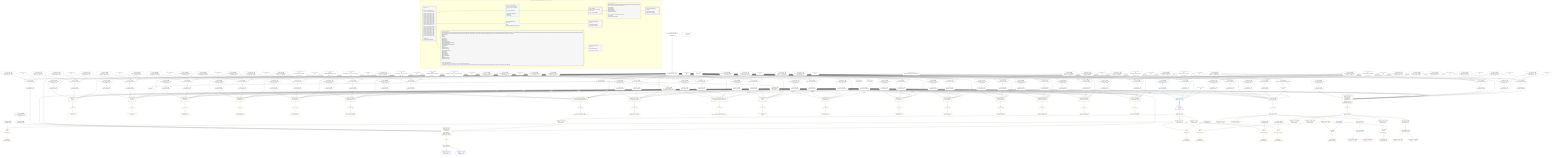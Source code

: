 %%{init: {'themeVariables': { 'fontSize': '12px'}}}%%
graph TD
    classDef path fill:#eee,stroke:#000,color:#000
    classDef plan fill:#fff,stroke-width:1px,color:#000
    classDef itemplan fill:#fff,stroke-width:2px,color:#000
    classDef unbatchedplan fill:#dff,stroke-width:1px,color:#000
    classDef sideeffectplan fill:#fcc,stroke-width:2px,color:#000
    classDef bucket fill:#f6f6f6,color:#000,stroke-width:2px,text-align:left


    %% plan dependencies
    PgSelect63[["PgSelect[63∈0] ➊<br />ᐸsingle_table_itemsᐳ"]]:::plan
    Object12{{"Object[12∈0] ➊<br />ᐸ{pgSettings,withPgClient}ᐳ"}}:::plan
    Access61{{"Access[61∈0] ➊<br />ᐸ60.1ᐳ"}}:::plan
    Lambda220{{"Lambda[220∈0] ➊<br />ᐸcalculateLimitAndOffsetSQLᐳ"}}:::plan
    Lambda253{{"Lambda[253∈0] ➊<br />ᐸcalculateOrderBySQLᐳ"}}:::plan
    Lambda258{{"Lambda[258∈0] ➊<br />ᐸcalculateOrderBySQLᐳ"}}:::plan
    Lambda217{{"Lambda[217∈0] ➊<br />ᐸcalculateShouldReverseOrderᐳ"}}:::plan
    Lambda269{{"Lambda[269∈0] ➊<br />ᐸcalculateOrderBySQLᐳ"}}:::plan
    Lambda274{{"Lambda[274∈0] ➊<br />ᐸcalculateOrderBySQLᐳ"}}:::plan
    Object12 -->|rejectNull| PgSelect63
    Access61 & Lambda220 & Lambda253 & Lambda258 & Lambda217 & Lambda220 & Lambda269 & Lambda274 --> PgSelect63
    Object224{{"Object[224∈0] ➊<br />ᐸ{reverse,orders,alias,codec}ᐳ"}}:::plan
    Constant221{{"Constant[221∈0] ➊<br />ᐸ[]ᐳ"}}:::plan
    Constant222{{"Constant[222∈0] ➊<br />ᐸ{ s: Symbol(single_table_items), n: 'single_table_items', [Sᐳ"}}:::plan
    Constant223{{"Constant[223∈0] ➊<br />ᐸ{ name: 'singleTableItems', sqlType: { t: '”polymorphic”.”siᐳ"}}:::plan
    Lambda217 & Constant221 & Constant222 & Constant223 --> Object224
    Object252{{"Object[252∈0] ➊<br />ᐸ{reverse,orders,alias,codec}ᐳ"}}:::plan
    Constant249{{"Constant[249∈0] ➊<br />ᐸ[]ᐳ"}}:::plan
    Constant250{{"Constant[250∈0] ➊<br />ᐸ{ s: Symbol(single_table_items), n: 'single_table_items', [Sᐳ"}}:::plan
    Lambda217 & Constant249 & Constant250 & Constant223 --> Object252
    Object268{{"Object[268∈0] ➊<br />ᐸ{reverse,orders,alias,codec}ᐳ"}}:::plan
    Constant265{{"Constant[265∈0] ➊<br />ᐸ[]ᐳ"}}:::plan
    Constant266{{"Constant[266∈0] ➊<br />ᐸ{ s: Symbol(single_table_items), n: 'single_table_items', [Sᐳ"}}:::plan
    Lambda217 & Constant265 & Constant266 & Constant223 --> Object268
    Object282{{"Object[282∈0] ➊<br />ᐸ{reverse,orders,alias,codec}ᐳ"}}:::plan
    Constant279{{"Constant[279∈0] ➊<br />ᐸ[]ᐳ"}}:::plan
    Constant280{{"Constant[280∈0] ➊<br />ᐸ{ s: Symbol(single_table_items), n: 'single_table_items', [Sᐳ"}}:::plan
    Lambda217 & Constant279 & Constant280 & Constant223 --> Object282
    Object298{{"Object[298∈0] ➊<br />ᐸ{reverse,orders,alias,codec}ᐳ"}}:::plan
    Constant295{{"Constant[295∈0] ➊<br />ᐸ[]ᐳ"}}:::plan
    Constant296{{"Constant[296∈0] ➊<br />ᐸ{ s: Symbol(single_table_items), n: 'single_table_items', [Sᐳ"}}:::plan
    Lambda217 & Constant295 & Constant296 & Constant223 --> Object298
    Object312{{"Object[312∈0] ➊<br />ᐸ{reverse,orders,alias,codec}ᐳ"}}:::plan
    Constant309{{"Constant[309∈0] ➊<br />ᐸ[]ᐳ"}}:::plan
    Constant310{{"Constant[310∈0] ➊<br />ᐸ{ s: Symbol(people), n: 'people', [Symbol(pg-sql2-type-1)]: ᐳ"}}:::plan
    Constant311{{"Constant[311∈0] ➊<br />ᐸ{ name: 'people', sqlType: { t: '”polymorphic”.”people”', [Sᐳ"}}:::plan
    Lambda217 & Constant309 & Constant310 & Constant311 --> Object312
    Object326{{"Object[326∈0] ➊<br />ᐸ{reverse,orders,alias,codec}ᐳ"}}:::plan
    Constant323{{"Constant[323∈0] ➊<br />ᐸ[]ᐳ"}}:::plan
    Constant324{{"Constant[324∈0] ➊<br />ᐸ{ s: Symbol(log_entries), n: 'log_entries', [Symbol(pg-sql2-ᐳ"}}:::plan
    Constant325{{"Constant[325∈0] ➊<br />ᐸ{ name: 'logEntries', sqlType: { t: '”polymorphic”.”log_entrᐳ"}}:::plan
    Lambda217 & Constant323 & Constant324 & Constant325 --> Object326
    Object340{{"Object[340∈0] ➊<br />ᐸ{reverse,orders,alias,codec}ᐳ"}}:::plan
    Constant337{{"Constant[337∈0] ➊<br />ᐸ[]ᐳ"}}:::plan
    Constant338{{"Constant[338∈0] ➊<br />ᐸ{ s: Symbol(organizations), n: 'organizations', [Symbol(pg-sᐳ"}}:::plan
    Constant339{{"Constant[339∈0] ➊<br />ᐸ{ name: 'organizations', sqlType: { t: '”polymorphic”.”organᐳ"}}:::plan
    Lambda217 & Constant337 & Constant338 & Constant339 --> Object340
    Object354{{"Object[354∈0] ➊<br />ᐸ{reverse,orders,alias,codec}ᐳ"}}:::plan
    Constant351{{"Constant[351∈0] ➊<br />ᐸ[]ᐳ"}}:::plan
    Constant352{{"Constant[352∈0] ➊<br />ᐸ{ s: Symbol(aws_applications), n: 'aws_applications', [Symboᐳ"}}:::plan
    Constant353{{"Constant[353∈0] ➊<br />ᐸ{ name: 'awsApplications', sqlType: { t: '”polymorphic”.”awsᐳ"}}:::plan
    Lambda217 & Constant351 & Constant352 & Constant353 --> Object354
    Object368{{"Object[368∈0] ➊<br />ᐸ{reverse,orders,alias,codec}ᐳ"}}:::plan
    Constant365{{"Constant[365∈0] ➊<br />ᐸ[]ᐳ"}}:::plan
    Constant366{{"Constant[366∈0] ➊<br />ᐸ{ s: Symbol(gcp_applications), n: 'gcp_applications', [Symboᐳ"}}:::plan
    Constant367{{"Constant[367∈0] ➊<br />ᐸ{ name: 'gcpApplications', sqlType: { t: '”polymorphic”.”gcpᐳ"}}:::plan
    Lambda217 & Constant365 & Constant366 & Constant367 --> Object368
    Object382{{"Object[382∈0] ➊<br />ᐸ{reverse,orders,alias,codec}ᐳ"}}:::plan
    Constant379{{"Constant[379∈0] ➊<br />ᐸ[]ᐳ"}}:::plan
    Constant380{{"Constant[380∈0] ➊<br />ᐸ{ s: Symbol(relational_item_relations), n: 'relational_item_ᐳ"}}:::plan
    Constant381{{"Constant[381∈0] ➊<br />ᐸ{ name: 'relationalItemRelations', sqlType: { t: '”polymorphᐳ"}}:::plan
    Lambda217 & Constant379 & Constant380 & Constant381 --> Object382
    Object396{{"Object[396∈0] ➊<br />ᐸ{reverse,orders,alias,codec}ᐳ"}}:::plan
    Constant393{{"Constant[393∈0] ➊<br />ᐸ[]ᐳ"}}:::plan
    Constant394{{"Constant[394∈0] ➊<br />ᐸ{ s: Symbol(relational_item_relation_composite_pks), n: 'relᐳ"}}:::plan
    Constant395{{"Constant[395∈0] ➊<br />ᐸ{ name: 'relationalItemRelationCompositePks', sqlType: { t: ᐳ"}}:::plan
    Lambda217 & Constant393 & Constant394 & Constant395 --> Object396
    Object410{{"Object[410∈0] ➊<br />ᐸ{reverse,orders,alias,codec}ᐳ"}}:::plan
    Constant407{{"Constant[407∈0] ➊<br />ᐸ[]ᐳ"}}:::plan
    Constant408{{"Constant[408∈0] ➊<br />ᐸ{ s: Symbol(single_table_item_relations), n: 'single_table_iᐳ"}}:::plan
    Constant409{{"Constant[409∈0] ➊<br />ᐸ{ name: 'singleTableItemRelations', sqlType: { t: '”polymorpᐳ"}}:::plan
    Lambda217 & Constant407 & Constant408 & Constant409 --> Object410
    Object424{{"Object[424∈0] ➊<br />ᐸ{reverse,orders,alias,codec}ᐳ"}}:::plan
    Constant421{{"Constant[421∈0] ➊<br />ᐸ[]ᐳ"}}:::plan
    Constant422{{"Constant[422∈0] ➊<br />ᐸ{ s: Symbol(single_table_item_relation_composite_pks), n: 'sᐳ"}}:::plan
    Constant423{{"Constant[423∈0] ➊<br />ᐸ{ name: 'singleTableItemRelationCompositePks', sqlType: { t:ᐳ"}}:::plan
    Lambda217 & Constant421 & Constant422 & Constant423 --> Object424
    Object438{{"Object[438∈0] ➊<br />ᐸ{reverse,orders,alias,codec}ᐳ"}}:::plan
    Constant435{{"Constant[435∈0] ➊<br />ᐸ[]ᐳ"}}:::plan
    Constant436{{"Constant[436∈0] ➊<br />ᐸ{ s: Symbol(priorities), n: 'priorities', [Symbol(pg-sql2-tyᐳ"}}:::plan
    Constant437{{"Constant[437∈0] ➊<br />ᐸ{ name: 'priorities', sqlType: { t: '”polymorphic”.”prioritiᐳ"}}:::plan
    Lambda217 & Constant435 & Constant436 & Constant437 --> Object438
    Object452{{"Object[452∈0] ➊<br />ᐸ{reverse,orders,alias,codec}ᐳ"}}:::plan
    Constant449{{"Constant[449∈0] ➊<br />ᐸ[]ᐳ"}}:::plan
    Constant450{{"Constant[450∈0] ➊<br />ᐸ{ s: Symbol(relational_topics), n: 'relational_topics', [Symᐳ"}}:::plan
    Constant451{{"Constant[451∈0] ➊<br />ᐸ{ name: 'relationalTopics', sqlType: { t: '”polymorphic”.”reᐳ"}}:::plan
    Lambda217 & Constant449 & Constant450 & Constant451 --> Object452
    Object466{{"Object[466∈0] ➊<br />ᐸ{reverse,orders,alias,codec}ᐳ"}}:::plan
    Constant463{{"Constant[463∈0] ➊<br />ᐸ[]ᐳ"}}:::plan
    Constant464{{"Constant[464∈0] ➊<br />ᐸ{ s: Symbol(relational_posts), n: 'relational_posts', [Symboᐳ"}}:::plan
    Constant465{{"Constant[465∈0] ➊<br />ᐸ{ name: 'relationalPosts', sqlType: { t: '”polymorphic”.”relᐳ"}}:::plan
    Lambda217 & Constant463 & Constant464 & Constant465 --> Object466
    Object480{{"Object[480∈0] ➊<br />ᐸ{reverse,orders,alias,codec}ᐳ"}}:::plan
    Constant477{{"Constant[477∈0] ➊<br />ᐸ[]ᐳ"}}:::plan
    Constant478{{"Constant[478∈0] ➊<br />ᐸ{ s: Symbol(relational_dividers), n: 'relational_dividers', ᐳ"}}:::plan
    Constant479{{"Constant[479∈0] ➊<br />ᐸ{ name: 'relationalDividers', sqlType: { t: '”polymorphic”.”ᐳ"}}:::plan
    Lambda217 & Constant477 & Constant478 & Constant479 --> Object480
    Object494{{"Object[494∈0] ➊<br />ᐸ{reverse,orders,alias,codec}ᐳ"}}:::plan
    Constant491{{"Constant[491∈0] ➊<br />ᐸ[]ᐳ"}}:::plan
    Constant492{{"Constant[492∈0] ➊<br />ᐸ{ s: Symbol(relational_checklists), n: 'relational_checklistᐳ"}}:::plan
    Constant493{{"Constant[493∈0] ➊<br />ᐸ{ name: 'relationalChecklists', sqlType: { t: '”polymorphic”ᐳ"}}:::plan
    Lambda217 & Constant491 & Constant492 & Constant493 --> Object494
    Object508{{"Object[508∈0] ➊<br />ᐸ{reverse,orders,alias,codec}ᐳ"}}:::plan
    Constant505{{"Constant[505∈0] ➊<br />ᐸ[]ᐳ"}}:::plan
    Constant506{{"Constant[506∈0] ➊<br />ᐸ{ s: Symbol(relational_checklist_items), n: 'relational_checᐳ"}}:::plan
    Constant507{{"Constant[507∈0] ➊<br />ᐸ{ name: 'relationalChecklistItems', sqlType: { t: '”polymorpᐳ"}}:::plan
    Lambda217 & Constant505 & Constant506 & Constant507 --> Object508
    Object522{{"Object[522∈0] ➊<br />ᐸ{reverse,orders,alias,codec}ᐳ"}}:::plan
    Constant519{{"Constant[519∈0] ➊<br />ᐸ[]ᐳ"}}:::plan
    Constant520{{"Constant[520∈0] ➊<br />ᐸ{ s: Symbol(first_party_vulnerabilities), n: 'first_party_vuᐳ"}}:::plan
    Constant521{{"Constant[521∈0] ➊<br />ᐸ{ name: 'firstPartyVulnerabilities', sqlType: { t: '”polymorᐳ"}}:::plan
    Lambda217 & Constant519 & Constant520 & Constant521 --> Object522
    Object536{{"Object[536∈0] ➊<br />ᐸ{reverse,orders,alias,codec}ᐳ"}}:::plan
    Constant533{{"Constant[533∈0] ➊<br />ᐸ[]ᐳ"}}:::plan
    Constant534{{"Constant[534∈0] ➊<br />ᐸ{ s: Symbol(third_party_vulnerabilities), n: 'third_party_vuᐳ"}}:::plan
    Constant535{{"Constant[535∈0] ➊<br />ᐸ{ name: 'thirdPartyVulnerabilities', sqlType: { t: '”polymorᐳ"}}:::plan
    Lambda217 & Constant533 & Constant534 & Constant535 --> Object536
    Access10{{"Access[10∈0] ➊<br />ᐸ2.pgSettingsᐳ"}}:::plan
    Access11{{"Access[11∈0] ➊<br />ᐸ2.withPgClientᐳ"}}:::plan
    Access10 & Access11 --> Object12
    __Value2["__Value[2∈0] ➊<br />ᐸcontextᐳ"]:::plan
    __Value2 --> Access10
    __Value2 --> Access11
    Lambda60{{"Lambda[60∈0] ➊<br />ᐸspecifier_SingleTableDivider_base64JSONᐳ"}}:::plan
    Constant543{{"Constant[543∈0] ➊<br />ᐸ'WyJTaW5nbGVUYWJsZURpdmlkZXIiLDNd'ᐳ"}}:::plan
    Constant543 --> Lambda60
    Lambda60 --> Access61
    First65{{"First[65∈0] ➊"}}:::plan
    PgSelect63 --> First65
    PgSelectSingle66{{"PgSelectSingle[66∈0] ➊<br />ᐸsingle_table_itemsᐳ"}}:::plan
    First65 --> PgSelectSingle66
    Node82{{"Node[82∈0] ➊"}}:::plan
    Lambda83{{"Lambda[83∈0] ➊<br />ᐸdecodeNodeIdWithCodecsᐳ"}}:::plan
    Lambda83 --> Node82
    Constant543 --> Lambda83
    Constant546{{"Constant[546∈0] ➊<br />ᐸ§{ first: null, last: null, cursorLower: null, cursorUpper: ᐳ"}}:::plan
    Constant546 --> Lambda217
    Constant547{{"Constant[547∈0] ➊<br />ᐸ§{ cursorLower: null, cursorUpper: null, first: null, last: ᐳ"}}:::plan
    Constant547 --> Lambda220
    Lambda225{{"Lambda[225∈0] ➊<br />ᐸcalculateOrderBySQLᐳ"}}:::plan
    Object224 --> Lambda225
    Lambda230{{"Lambda[230∈0] ➊<br />ᐸcalculateOrderBySQLᐳ"}}:::plan
    Constant548{{"Constant[548∈0] ➊<br />ᐸ§{ reverse: false, orders: [], alias: { s: Symbol(single_tabᐳ"}}:::plan
    Constant548 --> Lambda230
    Object252 --> Lambda253
    Constant550{{"Constant[550∈0] ➊<br />ᐸ§{ reverse: false, orders: [], alias: { s: Symbol(single_tabᐳ"}}:::plan
    Constant550 --> Lambda258
    Object268 --> Lambda269
    Constant551{{"Constant[551∈0] ➊<br />ᐸ§{ reverse: false, orders: [], alias: { s: Symbol(single_tabᐳ"}}:::plan
    Constant551 --> Lambda274
    Lambda283{{"Lambda[283∈0] ➊<br />ᐸcalculateOrderBySQLᐳ"}}:::plan
    Object282 --> Lambda283
    Lambda288{{"Lambda[288∈0] ➊<br />ᐸcalculateOrderBySQLᐳ"}}:::plan
    Constant552{{"Constant[552∈0] ➊<br />ᐸ§{ reverse: false, orders: [], alias: { s: Symbol(single_tabᐳ"}}:::plan
    Constant552 --> Lambda288
    Lambda299{{"Lambda[299∈0] ➊<br />ᐸcalculateOrderBySQLᐳ"}}:::plan
    Object298 --> Lambda299
    Lambda304{{"Lambda[304∈0] ➊<br />ᐸcalculateOrderBySQLᐳ"}}:::plan
    Constant553{{"Constant[553∈0] ➊<br />ᐸ§{ reverse: false, orders: [], alias: { s: Symbol(single_tabᐳ"}}:::plan
    Constant553 --> Lambda304
    Lambda313{{"Lambda[313∈0] ➊<br />ᐸcalculateOrderBySQLᐳ"}}:::plan
    Object312 --> Lambda313
    Lambda318{{"Lambda[318∈0] ➊<br />ᐸcalculateOrderBySQLᐳ"}}:::plan
    Constant554{{"Constant[554∈0] ➊<br />ᐸ§{ reverse: false, orders: [], alias: { s: Symbol(people), nᐳ"}}:::plan
    Constant554 --> Lambda318
    Lambda327{{"Lambda[327∈0] ➊<br />ᐸcalculateOrderBySQLᐳ"}}:::plan
    Object326 --> Lambda327
    Lambda332{{"Lambda[332∈0] ➊<br />ᐸcalculateOrderBySQLᐳ"}}:::plan
    Constant555{{"Constant[555∈0] ➊<br />ᐸ§{ reverse: false, orders: [], alias: { s: Symbol(log_entrieᐳ"}}:::plan
    Constant555 --> Lambda332
    Lambda341{{"Lambda[341∈0] ➊<br />ᐸcalculateOrderBySQLᐳ"}}:::plan
    Object340 --> Lambda341
    Lambda346{{"Lambda[346∈0] ➊<br />ᐸcalculateOrderBySQLᐳ"}}:::plan
    Constant556{{"Constant[556∈0] ➊<br />ᐸ§{ reverse: false, orders: [], alias: { s: Symbol(organizatiᐳ"}}:::plan
    Constant556 --> Lambda346
    Lambda355{{"Lambda[355∈0] ➊<br />ᐸcalculateOrderBySQLᐳ"}}:::plan
    Object354 --> Lambda355
    Lambda360{{"Lambda[360∈0] ➊<br />ᐸcalculateOrderBySQLᐳ"}}:::plan
    Constant557{{"Constant[557∈0] ➊<br />ᐸ§{ reverse: false, orders: [], alias: { s: Symbol(aws_applicᐳ"}}:::plan
    Constant557 --> Lambda360
    Lambda369{{"Lambda[369∈0] ➊<br />ᐸcalculateOrderBySQLᐳ"}}:::plan
    Object368 --> Lambda369
    Lambda374{{"Lambda[374∈0] ➊<br />ᐸcalculateOrderBySQLᐳ"}}:::plan
    Constant558{{"Constant[558∈0] ➊<br />ᐸ§{ reverse: false, orders: [], alias: { s: Symbol(gcp_applicᐳ"}}:::plan
    Constant558 --> Lambda374
    Lambda383{{"Lambda[383∈0] ➊<br />ᐸcalculateOrderBySQLᐳ"}}:::plan
    Object382 --> Lambda383
    Lambda388{{"Lambda[388∈0] ➊<br />ᐸcalculateOrderBySQLᐳ"}}:::plan
    Constant559{{"Constant[559∈0] ➊<br />ᐸ§{ reverse: false, orders: [], alias: { s: Symbol(relationalᐳ"}}:::plan
    Constant559 --> Lambda388
    Lambda397{{"Lambda[397∈0] ➊<br />ᐸcalculateOrderBySQLᐳ"}}:::plan
    Object396 --> Lambda397
    Lambda402{{"Lambda[402∈0] ➊<br />ᐸcalculateOrderBySQLᐳ"}}:::plan
    Constant560{{"Constant[560∈0] ➊<br />ᐸ§{ reverse: false, orders: [], alias: { s: Symbol(relationalᐳ"}}:::plan
    Constant560 --> Lambda402
    Lambda411{{"Lambda[411∈0] ➊<br />ᐸcalculateOrderBySQLᐳ"}}:::plan
    Object410 --> Lambda411
    Lambda416{{"Lambda[416∈0] ➊<br />ᐸcalculateOrderBySQLᐳ"}}:::plan
    Constant561{{"Constant[561∈0] ➊<br />ᐸ§{ reverse: false, orders: [], alias: { s: Symbol(single_tabᐳ"}}:::plan
    Constant561 --> Lambda416
    Lambda425{{"Lambda[425∈0] ➊<br />ᐸcalculateOrderBySQLᐳ"}}:::plan
    Object424 --> Lambda425
    Lambda430{{"Lambda[430∈0] ➊<br />ᐸcalculateOrderBySQLᐳ"}}:::plan
    Constant562{{"Constant[562∈0] ➊<br />ᐸ§{ reverse: false, orders: [], alias: { s: Symbol(single_tabᐳ"}}:::plan
    Constant562 --> Lambda430
    Lambda439{{"Lambda[439∈0] ➊<br />ᐸcalculateOrderBySQLᐳ"}}:::plan
    Object438 --> Lambda439
    Lambda444{{"Lambda[444∈0] ➊<br />ᐸcalculateOrderBySQLᐳ"}}:::plan
    Constant563{{"Constant[563∈0] ➊<br />ᐸ§{ reverse: false, orders: [], alias: { s: Symbol(prioritiesᐳ"}}:::plan
    Constant563 --> Lambda444
    Lambda453{{"Lambda[453∈0] ➊<br />ᐸcalculateOrderBySQLᐳ"}}:::plan
    Object452 --> Lambda453
    Lambda458{{"Lambda[458∈0] ➊<br />ᐸcalculateOrderBySQLᐳ"}}:::plan
    Constant564{{"Constant[564∈0] ➊<br />ᐸ§{ reverse: false, orders: [], alias: { s: Symbol(relationalᐳ"}}:::plan
    Constant564 --> Lambda458
    Lambda467{{"Lambda[467∈0] ➊<br />ᐸcalculateOrderBySQLᐳ"}}:::plan
    Object466 --> Lambda467
    Lambda472{{"Lambda[472∈0] ➊<br />ᐸcalculateOrderBySQLᐳ"}}:::plan
    Constant565{{"Constant[565∈0] ➊<br />ᐸ§{ reverse: false, orders: [], alias: { s: Symbol(relationalᐳ"}}:::plan
    Constant565 --> Lambda472
    Lambda481{{"Lambda[481∈0] ➊<br />ᐸcalculateOrderBySQLᐳ"}}:::plan
    Object480 --> Lambda481
    Lambda486{{"Lambda[486∈0] ➊<br />ᐸcalculateOrderBySQLᐳ"}}:::plan
    Constant566{{"Constant[566∈0] ➊<br />ᐸ§{ reverse: false, orders: [], alias: { s: Symbol(relationalᐳ"}}:::plan
    Constant566 --> Lambda486
    Lambda495{{"Lambda[495∈0] ➊<br />ᐸcalculateOrderBySQLᐳ"}}:::plan
    Object494 --> Lambda495
    Lambda500{{"Lambda[500∈0] ➊<br />ᐸcalculateOrderBySQLᐳ"}}:::plan
    Constant567{{"Constant[567∈0] ➊<br />ᐸ§{ reverse: false, orders: [], alias: { s: Symbol(relationalᐳ"}}:::plan
    Constant567 --> Lambda500
    Lambda509{{"Lambda[509∈0] ➊<br />ᐸcalculateOrderBySQLᐳ"}}:::plan
    Object508 --> Lambda509
    Lambda514{{"Lambda[514∈0] ➊<br />ᐸcalculateOrderBySQLᐳ"}}:::plan
    Constant568{{"Constant[568∈0] ➊<br />ᐸ§{ reverse: false, orders: [], alias: { s: Symbol(relationalᐳ"}}:::plan
    Constant568 --> Lambda514
    Lambda523{{"Lambda[523∈0] ➊<br />ᐸcalculateOrderBySQLᐳ"}}:::plan
    Object522 --> Lambda523
    Lambda528{{"Lambda[528∈0] ➊<br />ᐸcalculateOrderBySQLᐳ"}}:::plan
    Constant569{{"Constant[569∈0] ➊<br />ᐸ§{ reverse: false, orders: [], alias: { s: Symbol(first_partᐳ"}}:::plan
    Constant569 --> Lambda528
    Lambda537{{"Lambda[537∈0] ➊<br />ᐸcalculateOrderBySQLᐳ"}}:::plan
    Object536 --> Lambda537
    Lambda542{{"Lambda[542∈0] ➊<br />ᐸcalculateOrderBySQLᐳ"}}:::plan
    Constant570{{"Constant[570∈0] ➊<br />ᐸ§{ reverse: false, orders: [], alias: { s: Symbol(third_partᐳ"}}:::plan
    Constant570 --> Lambda542
    __Value4["__Value[4∈0] ➊<br />ᐸrootValueᐳ"]:::plan
    Connection13{{"Connection[13∈0] ➊<br />ᐸ9ᐳ"}}:::plan
    Constant18{{"Constant[18∈0] ➊<br />ᐸ'SingleTableTopic'ᐳ"}}:::plan
    Constant31{{"Constant[31∈0] ➊<br />ᐸ'SingleTablePost'ᐳ"}}:::plan
    Constant38{{"Constant[38∈0] ➊<br />ᐸ'SingleTableDivider'ᐳ"}}:::plan
    Constant45{{"Constant[45∈0] ➊<br />ᐸ'SingleTableChecklist'ᐳ"}}:::plan
    Constant52{{"Constant[52∈0] ➊<br />ᐸ'SingleTableChecklistItem'ᐳ"}}:::plan
    Constant235{{"Constant[235∈0] ➊<br />ᐸ[ { codec: { name: 'int4', sqlType: [Object], fromPg: [Functᐳ"}}:::plan
    Constant236{{"Constant[236∈0] ➊<br />ᐸ{ s: Symbol(single_table_items), n: 'single_table_items', [Sᐳ"}}:::plan
    Constant549{{"Constant[549∈0] ➊<br />ᐸ§{ reverse: false, orders: [ { codec: [Object], fragment: [Oᐳ"}}:::plan
    PgSelect14[["PgSelect[14∈1] ➊<br />ᐸsingle_table_itemsᐳ"]]:::plan
    Lambda239{{"Lambda[239∈1] ➊<br />ᐸcalculateOrderBySQLᐳ"}}:::plan
    Lambda244{{"Lambda[244∈1] ➊<br />ᐸcalculateOrderBySQLᐳ"}}:::plan
    Object12 & Connection13 & Lambda217 & Lambda220 & Lambda239 & Lambda244 --> PgSelect14
    Object238{{"Object[238∈1] ➊<br />ᐸ{reverse,orders,alias,codec}ᐳ"}}:::plan
    Lambda217 & Constant235 & Constant236 & Constant223 --> Object238
    Object238 --> Lambda239
    Constant549 --> Lambda244
    __Item15[/"__Item[15∈2]<br />ᐸ14ᐳ"\]:::itemplan
    PgSelect14 ==> __Item15
    PgSelectSingle16{{"PgSelectSingle[16∈2]<br />ᐸsingle_table_itemsᐳ"}}:::plan
    __Item15 --> PgSelectSingle16
    PgSelect23[["PgSelect[23∈3]<br />ᐸsingle_table_itemsᐳ<br />ᐳSingleTableTopic<br />ᐳSingleTablePost<br />ᐳSingleTableDivider<br />ᐳSingleTableChecklist<br />ᐳSingleTableChecklistItem"]]:::plan
    PgClassExpression22{{"PgClassExpression[22∈3]<br />ᐸ__single_t..._topic_id”ᐳ<br />ᐳSingleTableTopic"}}:::plan
    Object12 & PgClassExpression22 & Lambda217 & Lambda220 & Lambda225 & Lambda230 --> PgSelect23
    List19{{"List[19∈3]<br />ᐸ18,17ᐳ<br />ᐳSingleTableTopic"}}:::plan
    PgClassExpression17{{"PgClassExpression[17∈3]<br />ᐸ__single_t...ems__.”id”ᐳ<br />ᐳSingleTableTopic"}}:::plan
    Constant18 & PgClassExpression17 --> List19
    List32{{"List[32∈3]<br />ᐸ31,17ᐳ<br />ᐳSingleTablePost"}}:::plan
    Constant31 & PgClassExpression17 --> List32
    List39{{"List[39∈3]<br />ᐸ38,17ᐳ<br />ᐳSingleTableDivider"}}:::plan
    Constant38 & PgClassExpression17 --> List39
    List46{{"List[46∈3]<br />ᐸ45,17ᐳ<br />ᐳSingleTableChecklist"}}:::plan
    Constant45 & PgClassExpression17 --> List46
    List53{{"List[53∈3]<br />ᐸ52,17ᐳ<br />ᐳSingleTableChecklistItem"}}:::plan
    Constant52 & PgClassExpression17 --> List53
    PgSelectSingle16 --> PgClassExpression17
    Lambda20{{"Lambda[20∈3]<br />ᐸbase64JSONEncodeᐳ"}}:::plan
    List19 --> Lambda20
    PgClassExpression21{{"PgClassExpression[21∈3]<br />ᐸ__single_t...s__.”type”ᐳ<br />ᐳSingleTableTopic"}}:::plan
    PgSelectSingle16 --> PgClassExpression21
    PgSelectSingle16 --> PgClassExpression22
    First27{{"First[27∈3]"}}:::plan
    PgSelect23 --> First27
    PgSelectSingle28{{"PgSelectSingle[28∈3]<br />ᐸsingle_table_itemsᐳ"}}:::plan
    First27 --> PgSelectSingle28
    Lambda33{{"Lambda[33∈3]<br />ᐸbase64JSONEncodeᐳ"}}:::plan
    List32 --> Lambda33
    Lambda40{{"Lambda[40∈3]<br />ᐸbase64JSONEncodeᐳ"}}:::plan
    List39 --> Lambda40
    Lambda47{{"Lambda[47∈3]<br />ᐸbase64JSONEncodeᐳ"}}:::plan
    List46 --> Lambda47
    Lambda54{{"Lambda[54∈3]<br />ᐸbase64JSONEncodeᐳ"}}:::plan
    List53 --> Lambda54
    PgClassExpression29{{"PgClassExpression[29∈4]<br />ᐸ__single_t...ems__.”id”ᐳ<br />ᐳSingleTableTopic"}}:::plan
    PgSelectSingle28 --> PgClassExpression29
    PgClassExpression30{{"PgClassExpression[30∈4]<br />ᐸ__single_t...__.”title”ᐳ<br />ᐳSingleTableTopic"}}:::plan
    PgSelectSingle28 --> PgClassExpression30
    List69{{"List[69∈5] ➊<br />ᐸ38,67ᐳ"}}:::plan
    PgClassExpression67{{"PgClassExpression[67∈5] ➊<br />ᐸ__single_t...ems__.”id”ᐳ"}}:::plan
    Constant38 & PgClassExpression67 --> List69
    PgSelectSingle66 --> PgClassExpression67
    Lambda70{{"Lambda[70∈5] ➊<br />ᐸbase64JSONEncodeᐳ"}}:::plan
    List69 --> Lambda70
    PgClassExpression71{{"PgClassExpression[71∈5] ➊<br />ᐸ__single_t...s__.”type”ᐳ"}}:::plan
    PgSelectSingle66 --> PgClassExpression71
    PgClassExpression72{{"PgClassExpression[72∈5] ➊<br />ᐸ__single_t..._topic_id”ᐳ"}}:::plan
    PgSelectSingle66 --> PgClassExpression72
    PgSelectSingle78{{"PgSelectSingle[78∈5] ➊<br />ᐸsingle_table_itemsᐳ"}}:::plan
    RemapKeys259{{"RemapKeys[259∈5] ➊<br />ᐸ66:{”0”:2,”1”:3,”2”:4}ᐳ"}}:::plan
    RemapKeys259 --> PgSelectSingle78
    PgSelectSingle66 --> RemapKeys259
    PgClassExpression79{{"PgClassExpression[79∈6] ➊<br />ᐸ__single_t...ems__.”id”ᐳ"}}:::plan
    PgSelectSingle78 --> PgClassExpression79
    PgClassExpression80{{"PgClassExpression[80∈6] ➊<br />ᐸ__single_t...__.”title”ᐳ"}}:::plan
    PgSelectSingle78 --> PgClassExpression80
    PgSelect87[["PgSelect[87∈7] ➊<br />ᐸsingle_table_itemsᐳ<br />ᐳSingleTableTopic<br />ᐳSingleTablePost<br />ᐳSingleTableDivider<br />ᐳSingleTableChecklist<br />ᐳSingleTableChecklistItem"]]:::plan
    Access544{{"Access[544∈7] ➊<br />ᐸ83.base64JSON.1ᐳ<br />ᐳSingleTableTopic"}}:::plan
    Object12 -->|rejectNull| PgSelect87
    Access544 & Lambda220 & Lambda283 & Lambda288 & Lambda217 & Lambda220 & Lambda299 & Lambda304 --> PgSelect87
    PgSelect126[["PgSelect[126∈7] ➊<br />ᐸrelational_item_relation_composite_pksᐳ<br />ᐳRelationalItemRelationCompositePk"]]:::plan
    Access545{{"Access[545∈7] ➊<br />ᐸ83.base64JSON.2ᐳ<br />ᐳRelationalItemRelationCompositePk"}}:::plan
    Object12 -->|rejectNull| PgSelect126
    Access544 -->|rejectNull| PgSelect126
    Access545 & Lambda217 & Lambda220 & Lambda397 & Lambda402 --> PgSelect126
    PgSelect137[["PgSelect[137∈7] ➊<br />ᐸsingle_table_item_relation_composite_pksᐳ<br />ᐳSingleTableItemRelationCompositePk"]]:::plan
    Object12 -->|rejectNull| PgSelect137
    Access544 -->|rejectNull| PgSelect137
    Access545 & Lambda217 & Lambda220 & Lambda425 & Lambda430 --> PgSelect137
    PgSelect94[["PgSelect[94∈7] ➊<br />ᐸpeopleᐳ<br />ᐳPerson"]]:::plan
    Object12 -->|rejectNull| PgSelect94
    Access544 & Lambda217 & Lambda220 & Lambda313 & Lambda318 --> PgSelect94
    PgSelect99[["PgSelect[99∈7] ➊<br />ᐸlog_entriesᐳ<br />ᐳLogEntry"]]:::plan
    Object12 -->|rejectNull| PgSelect99
    Access544 & Lambda217 & Lambda220 & Lambda327 & Lambda332 --> PgSelect99
    PgSelect104[["PgSelect[104∈7] ➊<br />ᐸorganizationsᐳ<br />ᐳOrganization"]]:::plan
    Object12 -->|rejectNull| PgSelect104
    Access544 & Lambda217 & Lambda220 & Lambda341 & Lambda346 --> PgSelect104
    PgSelect109[["PgSelect[109∈7] ➊<br />ᐸaws_applicationsᐳ<br />ᐳAwsApplication"]]:::plan
    Object12 -->|rejectNull| PgSelect109
    Access544 & Lambda217 & Lambda220 & Lambda355 & Lambda360 --> PgSelect109
    PgSelect114[["PgSelect[114∈7] ➊<br />ᐸgcp_applicationsᐳ<br />ᐳGcpApplication"]]:::plan
    Object12 -->|rejectNull| PgSelect114
    Access544 & Lambda217 & Lambda220 & Lambda369 & Lambda374 --> PgSelect114
    PgSelect119[["PgSelect[119∈7] ➊<br />ᐸrelational_item_relationsᐳ<br />ᐳRelationalItemRelation"]]:::plan
    Object12 -->|rejectNull| PgSelect119
    Access544 & Lambda217 & Lambda220 & Lambda383 & Lambda388 --> PgSelect119
    PgSelect131[["PgSelect[131∈7] ➊<br />ᐸsingle_table_item_relationsᐳ<br />ᐳSingleTableItemRelation"]]:::plan
    Object12 -->|rejectNull| PgSelect131
    Access544 & Lambda217 & Lambda220 & Lambda411 & Lambda416 --> PgSelect131
    PgSelect147[["PgSelect[147∈7] ➊<br />ᐸprioritiesᐳ<br />ᐳPriority"]]:::plan
    Object12 -->|rejectNull| PgSelect147
    Access544 & Lambda217 & Lambda220 & Lambda439 & Lambda444 --> PgSelect147
    PgSelect180[["PgSelect[180∈7] ➊<br />ᐸrelational_topicsᐳ<br />ᐳRelationalTopic"]]:::plan
    Object12 -->|rejectNull| PgSelect180
    Access544 & Lambda217 & Lambda220 & Lambda453 & Lambda458 --> PgSelect180
    PgSelect185[["PgSelect[185∈7] ➊<br />ᐸrelational_postsᐳ<br />ᐳRelationalPost"]]:::plan
    Object12 -->|rejectNull| PgSelect185
    Access544 & Lambda217 & Lambda220 & Lambda467 & Lambda472 --> PgSelect185
    PgSelect190[["PgSelect[190∈7] ➊<br />ᐸrelational_dividersᐳ<br />ᐳRelationalDivider"]]:::plan
    Object12 -->|rejectNull| PgSelect190
    Access544 & Lambda217 & Lambda220 & Lambda481 & Lambda486 --> PgSelect190
    PgSelect195[["PgSelect[195∈7] ➊<br />ᐸrelational_checklistsᐳ<br />ᐳRelationalChecklist"]]:::plan
    Object12 -->|rejectNull| PgSelect195
    Access544 & Lambda217 & Lambda220 & Lambda495 & Lambda500 --> PgSelect195
    PgSelect200[["PgSelect[200∈7] ➊<br />ᐸrelational_checklist_itemsᐳ<br />ᐳRelationalChecklistItem"]]:::plan
    Object12 -->|rejectNull| PgSelect200
    Access544 & Lambda217 & Lambda220 & Lambda509 & Lambda514 --> PgSelect200
    PgSelect206[["PgSelect[206∈7] ➊<br />ᐸfirst_party_vulnerabilitiesᐳ<br />ᐳFirstPartyVulnerability"]]:::plan
    Object12 -->|rejectNull| PgSelect206
    Access544 & Lambda217 & Lambda220 & Lambda523 & Lambda528 --> PgSelect206
    PgSelect211[["PgSelect[211∈7] ➊<br />ᐸthird_party_vulnerabilitiesᐳ<br />ᐳThirdPartyVulnerability"]]:::plan
    Object12 -->|rejectNull| PgSelect211
    Access544 & Lambda217 & Lambda220 & Lambda537 & Lambda542 --> PgSelect211
    List159{{"List[159∈7] ➊<br />ᐸ38,156ᐳ<br />ᐳSingleTableDivider"}}:::plan
    PgClassExpression156{{"PgClassExpression[156∈7] ➊<br />ᐸ__single_t...ems__.”id”ᐳ<br />ᐳSingleTableDivider"}}:::plan
    Constant38 & PgClassExpression156 --> List159
    First91{{"First[91∈7] ➊"}}:::plan
    PgSelect87 --> First91
    PgSelectSingle92{{"PgSelectSingle[92∈7] ➊<br />ᐸsingle_table_itemsᐳ"}}:::plan
    First91 --> PgSelectSingle92
    First96{{"First[96∈7] ➊"}}:::plan
    PgSelect94 --> First96
    PgSelectSingle97{{"PgSelectSingle[97∈7] ➊<br />ᐸpeopleᐳ"}}:::plan
    First96 --> PgSelectSingle97
    First101{{"First[101∈7] ➊"}}:::plan
    PgSelect99 --> First101
    PgSelectSingle102{{"PgSelectSingle[102∈7] ➊<br />ᐸlog_entriesᐳ"}}:::plan
    First101 --> PgSelectSingle102
    First106{{"First[106∈7] ➊"}}:::plan
    PgSelect104 --> First106
    PgSelectSingle107{{"PgSelectSingle[107∈7] ➊<br />ᐸorganizationsᐳ"}}:::plan
    First106 --> PgSelectSingle107
    First111{{"First[111∈7] ➊"}}:::plan
    PgSelect109 --> First111
    PgSelectSingle112{{"PgSelectSingle[112∈7] ➊<br />ᐸaws_applicationsᐳ"}}:::plan
    First111 --> PgSelectSingle112
    First116{{"First[116∈7] ➊"}}:::plan
    PgSelect114 --> First116
    PgSelectSingle117{{"PgSelectSingle[117∈7] ➊<br />ᐸgcp_applicationsᐳ"}}:::plan
    First116 --> PgSelectSingle117
    First121{{"First[121∈7] ➊"}}:::plan
    PgSelect119 --> First121
    PgSelectSingle122{{"PgSelectSingle[122∈7] ➊<br />ᐸrelational_item_relationsᐳ"}}:::plan
    First121 --> PgSelectSingle122
    First128{{"First[128∈7] ➊"}}:::plan
    PgSelect126 --> First128
    PgSelectSingle129{{"PgSelectSingle[129∈7] ➊<br />ᐸrelational_item_relation_composite_pksᐳ"}}:::plan
    First128 --> PgSelectSingle129
    First133{{"First[133∈7] ➊"}}:::plan
    PgSelect131 --> First133
    PgSelectSingle134{{"PgSelectSingle[134∈7] ➊<br />ᐸsingle_table_item_relationsᐳ"}}:::plan
    First133 --> PgSelectSingle134
    First139{{"First[139∈7] ➊"}}:::plan
    PgSelect137 --> First139
    PgSelectSingle140{{"PgSelectSingle[140∈7] ➊<br />ᐸsingle_table_item_relation_composite_pksᐳ"}}:::plan
    First139 --> PgSelectSingle140
    First149{{"First[149∈7] ➊"}}:::plan
    PgSelect147 --> First149
    PgSelectSingle150{{"PgSelectSingle[150∈7] ➊<br />ᐸprioritiesᐳ"}}:::plan
    First149 --> PgSelectSingle150
    PgSelectSingle92 --> PgClassExpression156
    Lambda160{{"Lambda[160∈7] ➊<br />ᐸbase64JSONEncodeᐳ"}}:::plan
    List159 --> Lambda160
    PgClassExpression161{{"PgClassExpression[161∈7] ➊<br />ᐸ__single_t...s__.”type”ᐳ<br />ᐳSingleTableDivider"}}:::plan
    PgSelectSingle92 --> PgClassExpression161
    PgClassExpression162{{"PgClassExpression[162∈7] ➊<br />ᐸ__single_t..._topic_id”ᐳ<br />ᐳSingleTableDivider"}}:::plan
    PgSelectSingle92 --> PgClassExpression162
    PgSelectSingle166{{"PgSelectSingle[166∈7] ➊<br />ᐸsingle_table_itemsᐳ"}}:::plan
    RemapKeys289{{"RemapKeys[289∈7] ➊<br />ᐸ92:{”0”:2,”1”:3,”2”:4}ᐳ<br />ᐳSingleTableDivider"}}:::plan
    RemapKeys289 --> PgSelectSingle166
    First182{{"First[182∈7] ➊"}}:::plan
    PgSelect180 --> First182
    PgSelectSingle183{{"PgSelectSingle[183∈7] ➊<br />ᐸrelational_topicsᐳ"}}:::plan
    First182 --> PgSelectSingle183
    First187{{"First[187∈7] ➊"}}:::plan
    PgSelect185 --> First187
    PgSelectSingle188{{"PgSelectSingle[188∈7] ➊<br />ᐸrelational_postsᐳ"}}:::plan
    First187 --> PgSelectSingle188
    First192{{"First[192∈7] ➊"}}:::plan
    PgSelect190 --> First192
    PgSelectSingle193{{"PgSelectSingle[193∈7] ➊<br />ᐸrelational_dividersᐳ"}}:::plan
    First192 --> PgSelectSingle193
    First197{{"First[197∈7] ➊"}}:::plan
    PgSelect195 --> First197
    PgSelectSingle198{{"PgSelectSingle[198∈7] ➊<br />ᐸrelational_checklistsᐳ"}}:::plan
    First197 --> PgSelectSingle198
    First202{{"First[202∈7] ➊"}}:::plan
    PgSelect200 --> First202
    PgSelectSingle203{{"PgSelectSingle[203∈7] ➊<br />ᐸrelational_checklist_itemsᐳ"}}:::plan
    First202 --> PgSelectSingle203
    First208{{"First[208∈7] ➊"}}:::plan
    PgSelect206 --> First208
    PgSelectSingle209{{"PgSelectSingle[209∈7] ➊<br />ᐸfirst_party_vulnerabilitiesᐳ"}}:::plan
    First208 --> PgSelectSingle209
    First213{{"First[213∈7] ➊"}}:::plan
    PgSelect211 --> First213
    PgSelectSingle214{{"PgSelectSingle[214∈7] ➊<br />ᐸthird_party_vulnerabilitiesᐳ"}}:::plan
    First213 --> PgSelectSingle214
    PgSelectSingle92 --> RemapKeys289
    Lambda83 --> Access544
    Lambda83 --> Access545
    PgClassExpression167{{"PgClassExpression[167∈8] ➊<br />ᐸ__single_t...ems__.”id”ᐳ"}}:::plan
    PgSelectSingle166 --> PgClassExpression167
    PgClassExpression168{{"PgClassExpression[168∈8] ➊<br />ᐸ__single_t...__.”title”ᐳ"}}:::plan
    PgSelectSingle166 --> PgClassExpression168

    %% define steps

    subgraph "Buckets for queries/polymorphic/simple-single-table-items-root-topic"
    Bucket0("Bucket 0 (root)<br /><br />1: <br />ᐳ: 10, 11, 13, 18, 31, 38, 45, 52, 221, 222, 223, 235, 236, 249, 250, 265, 266, 279, 280, 295, 296, 309, 310, 311, 323, 324, 325, 337, 338, 339, 351, 352, 353, 365, 366, 367, 379, 380, 381, 393, 394, 395, 407, 408, 409, 421, 422, 423, 435, 436, 437, 449, 450, 451, 463, 464, 465, 477, 478, 479, 491, 492, 493, 505, 506, 507, 519, 520, 521, 533, 534, 535, 543, 546, 547, 548, 549, 550, 551, 552, 553, 554, 555, 556, 557, 558, 559, 560, 561, 562, 563, 564, 565, 566, 567, 568, 569, 570, 12, 60, 61, 83, 217, 220, 224, 225, 230, 252, 253, 258, 268, 269, 274, 282, 283, 288, 298, 299, 304, 312, 313, 318, 326, 327, 332, 340, 341, 346, 354, 355, 360, 368, 369, 374, 382, 383, 388, 396, 397, 402, 410, 411, 416, 424, 425, 430, 438, 439, 444, 452, 453, 458, 466, 467, 472, 480, 481, 486, 494, 495, 500, 508, 509, 514, 522, 523, 528, 536, 537, 542, 82<br />2: PgSelect[63]<br />ᐳ: First[65], PgSelectSingle[66]"):::bucket
    classDef bucket0 stroke:#696969
    class Bucket0,__Value2,__Value4,Access10,Access11,Object12,Connection13,Constant18,Constant31,Constant38,Constant45,Constant52,Lambda60,Access61,PgSelect63,First65,PgSelectSingle66,Node82,Lambda83,Lambda217,Lambda220,Constant221,Constant222,Constant223,Object224,Lambda225,Lambda230,Constant235,Constant236,Constant249,Constant250,Object252,Lambda253,Lambda258,Constant265,Constant266,Object268,Lambda269,Lambda274,Constant279,Constant280,Object282,Lambda283,Lambda288,Constant295,Constant296,Object298,Lambda299,Lambda304,Constant309,Constant310,Constant311,Object312,Lambda313,Lambda318,Constant323,Constant324,Constant325,Object326,Lambda327,Lambda332,Constant337,Constant338,Constant339,Object340,Lambda341,Lambda346,Constant351,Constant352,Constant353,Object354,Lambda355,Lambda360,Constant365,Constant366,Constant367,Object368,Lambda369,Lambda374,Constant379,Constant380,Constant381,Object382,Lambda383,Lambda388,Constant393,Constant394,Constant395,Object396,Lambda397,Lambda402,Constant407,Constant408,Constant409,Object410,Lambda411,Lambda416,Constant421,Constant422,Constant423,Object424,Lambda425,Lambda430,Constant435,Constant436,Constant437,Object438,Lambda439,Lambda444,Constant449,Constant450,Constant451,Object452,Lambda453,Lambda458,Constant463,Constant464,Constant465,Object466,Lambda467,Lambda472,Constant477,Constant478,Constant479,Object480,Lambda481,Lambda486,Constant491,Constant492,Constant493,Object494,Lambda495,Lambda500,Constant505,Constant506,Constant507,Object508,Lambda509,Lambda514,Constant519,Constant520,Constant521,Object522,Lambda523,Lambda528,Constant533,Constant534,Constant535,Object536,Lambda537,Lambda542,Constant543,Constant546,Constant547,Constant548,Constant549,Constant550,Constant551,Constant552,Constant553,Constant554,Constant555,Constant556,Constant557,Constant558,Constant559,Constant560,Constant561,Constant562,Constant563,Constant564,Constant565,Constant566,Constant567,Constant568,Constant569,Constant570 bucket0
    Bucket1("Bucket 1 (nullableBoundary)<br />Deps: 12, 13, 217, 220, 235, 236, 223, 549, 18, 225, 230, 31, 38, 45, 52<br /><br />ROOT Connectionᐸ9ᐳ[13]<br />1: <br />ᐳ: Object[238], Lambda[244], Lambda[239]<br />2: PgSelect[14]"):::bucket
    classDef bucket1 stroke:#00bfff
    class Bucket1,PgSelect14,Object238,Lambda239,Lambda244 bucket1
    Bucket2("Bucket 2 (listItem)<br />Deps: 18, 12, 217, 220, 225, 230, 31, 38, 45, 52<br /><br />ROOT __Item{2}ᐸ14ᐳ[15]"):::bucket
    classDef bucket2 stroke:#7f007f
    class Bucket2,__Item15,PgSelectSingle16 bucket2
    Bucket3("Bucket 3 (polymorphic)<br />SingleTableTopic,SingleTablePost,SingleTableDivider,SingleTableChecklist,SingleTableChecklistItem<br />Deps: 16, 18, 12, 217, 220, 225, 230, 31, 38, 45, 52<br />ᐳSingleTableTopic<br />ᐳSingleTablePost<br />ᐳSingleTableDivider<br />ᐳSingleTableChecklist<br />ᐳSingleTableChecklistItem<br /><br />1: <br />ᐳ: 17, 21, 22, 19, 20, 32, 33, 39, 40, 46, 47, 53, 54<br />2: PgSelect[23]<br />ᐳ: First[27], PgSelectSingle[28]"):::bucket
    classDef bucket3 stroke:#ffa500
    class Bucket3,PgClassExpression17,List19,Lambda20,PgClassExpression21,PgClassExpression22,PgSelect23,First27,PgSelectSingle28,List32,Lambda33,List39,Lambda40,List46,Lambda47,List53,Lambda54 bucket3
    Bucket4("Bucket 4 (nullableBoundary)<br />Deps: 28<br /><br />ROOT PgSelectSingle{3}ᐸsingle_table_itemsᐳ[28]"):::bucket
    classDef bucket4 stroke:#0000ff
    class Bucket4,PgClassExpression29,PgClassExpression30 bucket4
    Bucket5("Bucket 5 (nullableBoundary)<br />Deps: 66, 38<br /><br />ROOT PgSelectSingleᐸsingle_table_itemsᐳ[66]"):::bucket
    classDef bucket5 stroke:#7fff00
    class Bucket5,PgClassExpression67,List69,Lambda70,PgClassExpression71,PgClassExpression72,PgSelectSingle78,RemapKeys259 bucket5
    Bucket6("Bucket 6 (nullableBoundary)<br />Deps: 78<br /><br />ROOT PgSelectSingle{5}ᐸsingle_table_itemsᐳ[78]"):::bucket
    classDef bucket6 stroke:#ff1493
    class Bucket6,PgClassExpression79,PgClassExpression80 bucket6
    Bucket7("Bucket 7 (polymorphic)<br />SingleTableTopic,Person,LogEntry,Organization,AwsApplication,GcpApplication,RelationalItemRelation,RelationalItemRelationCompositePk,SingleTableItemRelation,SingleTableItemRelationCompositePk,SingleTablePost,Priority,SingleTableDivider,SingleTableChecklist,SingleTableChecklistItem,RelationalTopic,RelationalPost,RelationalDivider,RelationalChecklist,RelationalChecklistItem,Query,FirstPartyVulnerability,ThirdPartyVulnerability<br />Deps: 12, 220, 283, 288, 217, 299, 304, 313, 318, 327, 332, 341, 346, 355, 360, 369, 374, 383, 388, 397, 402, 411, 416, 425, 430, 439, 444, 38, 453, 458, 467, 472, 481, 486, 495, 500, 509, 514, 523, 528, 537, 542, 83, 82, 4<br />ᐳSingleTableTopic<br />ᐳPerson<br />ᐳLogEntry<br />ᐳOrganization<br />ᐳAwsApplication<br />ᐳGcpApplication<br />ᐳRelationalItemRelation<br />ᐳRelationalItemRelationCompositePk<br />ᐳSingleTableItemRelation<br />ᐳSingleTableItemRelationCompositePk<br />ᐳSingleTablePost<br />ᐳPriority<br />ᐳSingleTableDivider<br />ᐳSingleTableChecklist<br />ᐳSingleTableChecklistItem<br />ᐳRelationalTopic<br />ᐳRelationalPost<br />ᐳRelationalDivider<br />ᐳRelationalChecklist<br />ᐳRelationalChecklistItem<br />ᐳQuery<br />ᐳFirstPartyVulnerability<br />ᐳThirdPartyVulnerability<br /><br />1: <br />ᐳ: Access[544], Access[545]<br />2: 87, 94, 99, 104, 109, 114, 119, 126, 131, 137, 147, 180, 185, 190, 195, 200, 206, 211<br />ᐳ: 91, 92, 96, 97, 101, 102, 106, 107, 111, 112, 116, 117, 121, 122, 128, 129, 133, 134, 139, 140, 149, 150, 156, 159, 160, 161, 162, 182, 183, 187, 188, 192, 193, 197, 198, 202, 203, 208, 209, 213, 214, 289, 166"):::bucket
    classDef bucket7 stroke:#808000
    class Bucket7,PgSelect87,First91,PgSelectSingle92,PgSelect94,First96,PgSelectSingle97,PgSelect99,First101,PgSelectSingle102,PgSelect104,First106,PgSelectSingle107,PgSelect109,First111,PgSelectSingle112,PgSelect114,First116,PgSelectSingle117,PgSelect119,First121,PgSelectSingle122,PgSelect126,First128,PgSelectSingle129,PgSelect131,First133,PgSelectSingle134,PgSelect137,First139,PgSelectSingle140,PgSelect147,First149,PgSelectSingle150,PgClassExpression156,List159,Lambda160,PgClassExpression161,PgClassExpression162,PgSelectSingle166,PgSelect180,First182,PgSelectSingle183,PgSelect185,First187,PgSelectSingle188,PgSelect190,First192,PgSelectSingle193,PgSelect195,First197,PgSelectSingle198,PgSelect200,First202,PgSelectSingle203,PgSelect206,First208,PgSelectSingle209,PgSelect211,First213,PgSelectSingle214,RemapKeys289,Access544,Access545 bucket7
    Bucket8("Bucket 8 (nullableBoundary)<br />Deps: 166<br /><br />ROOT PgSelectSingle{7}ᐸsingle_table_itemsᐳ[166]"):::bucket
    classDef bucket8 stroke:#dda0dd
    class Bucket8,PgClassExpression167,PgClassExpression168 bucket8
    Bucket0 --> Bucket1 & Bucket5 & Bucket7
    Bucket1 --> Bucket2
    Bucket2 --> Bucket3
    Bucket3 --> Bucket4
    Bucket5 --> Bucket6
    Bucket7 --> Bucket8
    end